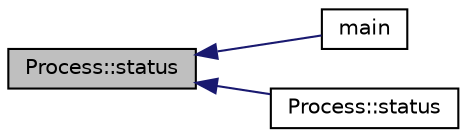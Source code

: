 digraph "Process::status"
{
  edge [fontname="Helvetica",fontsize="10",labelfontname="Helvetica",labelfontsize="10"];
  node [fontname="Helvetica",fontsize="10",shape=record];
  rankdir="LR";
  Node152 [label="Process::status",height=0.2,width=0.4,color="black", fillcolor="grey75", style="filled", fontcolor="black"];
  Node152 -> Node153 [dir="back",color="midnightblue",fontsize="10",style="solid",fontname="Helvetica"];
  Node153 [label="main",height=0.2,width=0.4,color="black", fillcolor="white", style="filled",URL="$d9/d35/main__run__process_8cpp.html#ae66f6b31b5ad750f1fe042a706a4e3d4"];
  Node152 -> Node154 [dir="back",color="midnightblue",fontsize="10",style="solid",fontname="Helvetica"];
  Node154 [label="Process::status",height=0.2,width=0.4,color="black", fillcolor="white", style="filled",URL="$d1/d41/class_process.html#a5a55590d8793728ebf3b613757d7b246"];
}
